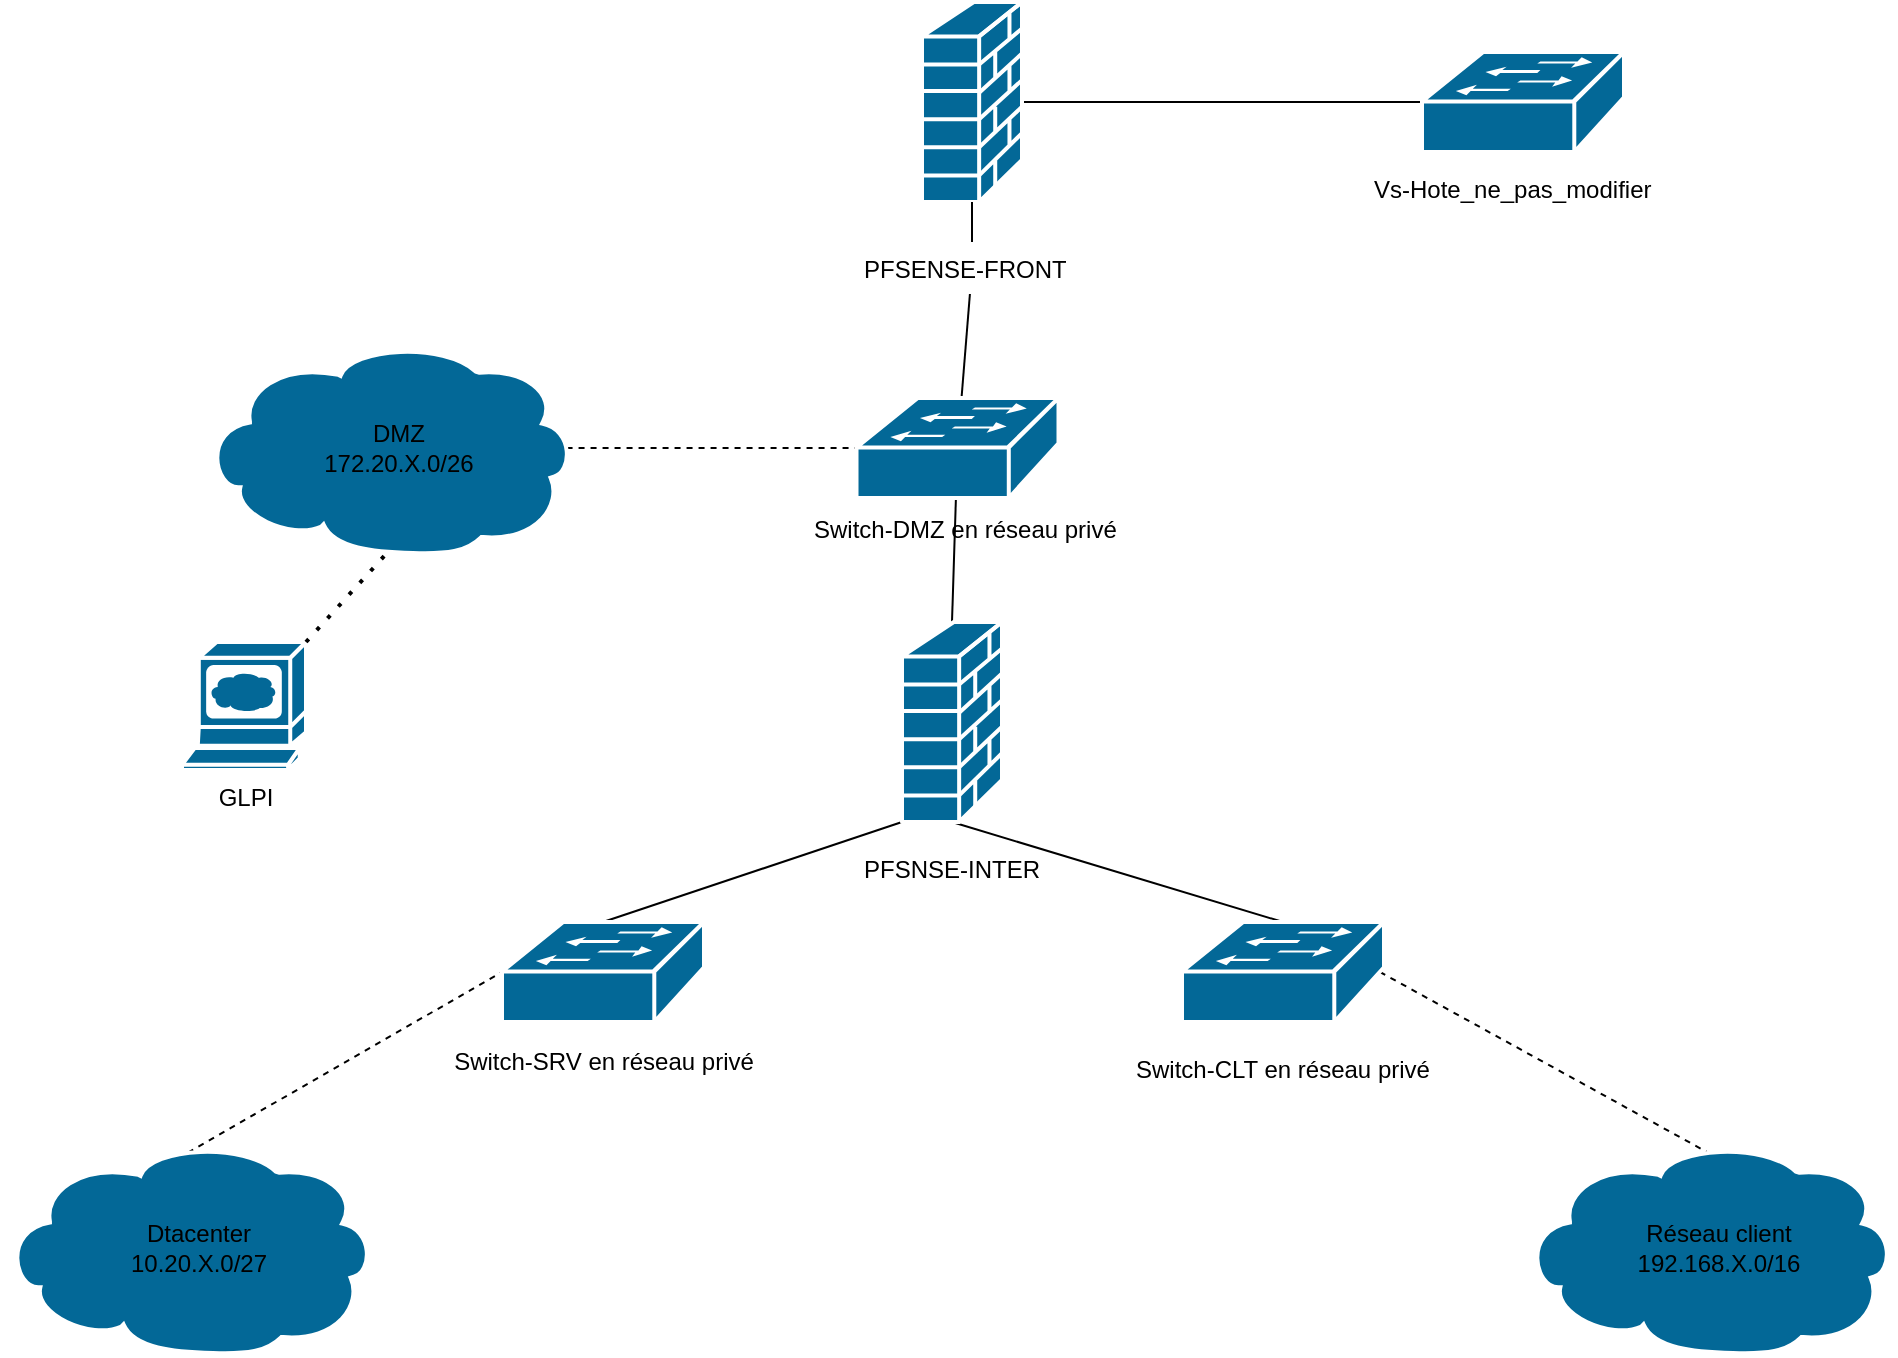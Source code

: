 <mxfile version="24.3.1" type="github">
  <diagram name="Page-1" id="c37626ed-c26b-45fb-9056-f9ebc6bb27b6">
    <mxGraphModel dx="2600" dy="746" grid="1" gridSize="10" guides="1" tooltips="1" connect="1" arrows="1" fold="1" page="1" pageScale="1" pageWidth="1100" pageHeight="850" background="none" math="0" shadow="0">
      <root>
        <mxCell id="0" />
        <mxCell id="1" parent="0" />
        <mxCell id="Mw6XRx1ax7J2ae0XiHtM-7" value="" style="endArrow=none;html=1;rounded=0;entryX=0;entryY=0.5;entryDx=0;entryDy=0;entryPerimeter=0;" edge="1" parent="1" source="Mw6XRx1ax7J2ae0XiHtM-2" target="Mw6XRx1ax7J2ae0XiHtM-1">
          <mxGeometry width="50" height="50" relative="1" as="geometry">
            <mxPoint x="530" y="140" as="sourcePoint" />
            <mxPoint x="580" y="90" as="targetPoint" />
          </mxGeometry>
        </mxCell>
        <mxCell id="Mw6XRx1ax7J2ae0XiHtM-9" value="" style="endArrow=none;html=1;rounded=0;exitX=0.5;exitY=0;exitDx=0;exitDy=0;exitPerimeter=0;" edge="1" parent="1" source="Mw6XRx1ax7J2ae0XiHtM-3">
          <mxGeometry width="50" height="50" relative="1" as="geometry">
            <mxPoint x="390" y="360" as="sourcePoint" />
            <mxPoint x="440" y="310" as="targetPoint" />
          </mxGeometry>
        </mxCell>
        <mxCell id="Mw6XRx1ax7J2ae0XiHtM-10" value="" style="endArrow=none;html=1;rounded=0;entryX=0;entryY=1;entryDx=0;entryDy=0;entryPerimeter=0;exitX=0.5;exitY=0;exitDx=0;exitDy=0;exitPerimeter=0;" edge="1" parent="1" source="Mw6XRx1ax7J2ae0XiHtM-5" target="Mw6XRx1ax7J2ae0XiHtM-4">
          <mxGeometry width="50" height="50" relative="1" as="geometry">
            <mxPoint x="300" y="520" as="sourcePoint" />
            <mxPoint x="350" y="470" as="targetPoint" />
          </mxGeometry>
        </mxCell>
        <mxCell id="Mw6XRx1ax7J2ae0XiHtM-11" value="" style="endArrow=none;html=1;rounded=0;exitX=0.5;exitY=1;exitDx=0;exitDy=0;exitPerimeter=0;entryX=0.5;entryY=0;entryDx=0;entryDy=0;entryPerimeter=0;" edge="1" parent="1" source="Mw6XRx1ax7J2ae0XiHtM-4" target="Mw6XRx1ax7J2ae0XiHtM-6">
          <mxGeometry width="50" height="50" relative="1" as="geometry">
            <mxPoint x="495" y="530" as="sourcePoint" />
            <mxPoint x="545" y="480" as="targetPoint" />
          </mxGeometry>
        </mxCell>
        <mxCell id="Mw6XRx1ax7J2ae0XiHtM-15" value="" style="endArrow=none;html=1;rounded=0;" edge="1" parent="1" source="Mw6XRx1ax7J2ae0XiHtM-3" target="Mw6XRx1ax7J2ae0XiHtM-14">
          <mxGeometry width="50" height="50" relative="1" as="geometry">
            <mxPoint x="445" y="260" as="sourcePoint" />
            <mxPoint x="445" y="170" as="targetPoint" />
            <Array as="points" />
          </mxGeometry>
        </mxCell>
        <mxCell id="Mw6XRx1ax7J2ae0XiHtM-23" value="" style="endArrow=none;dashed=1;html=1;rounded=0;exitX=0.98;exitY=0.5;exitDx=0;exitDy=0;exitPerimeter=0;entryX=0;entryY=0.5;entryDx=0;entryDy=0;entryPerimeter=0;" edge="1" parent="1" source="Mw6XRx1ax7J2ae0XiHtM-22" target="Mw6XRx1ax7J2ae0XiHtM-3">
          <mxGeometry width="50" height="50" relative="1" as="geometry">
            <mxPoint x="370" y="300" as="sourcePoint" />
            <mxPoint x="420" y="250" as="targetPoint" />
          </mxGeometry>
        </mxCell>
        <mxCell id="Mw6XRx1ax7J2ae0XiHtM-26" value="" style="endArrow=none;dashed=1;html=1;rounded=0;exitX=0.5;exitY=0.05;exitDx=0;exitDy=0;exitPerimeter=0;entryX=0;entryY=0.5;entryDx=0;entryDy=0;entryPerimeter=0;" edge="1" parent="1" source="Mw6XRx1ax7J2ae0XiHtM-21" target="Mw6XRx1ax7J2ae0XiHtM-5">
          <mxGeometry width="50" height="50" relative="1" as="geometry">
            <mxPoint x="110" y="650" as="sourcePoint" />
            <mxPoint x="160" y="600" as="targetPoint" />
          </mxGeometry>
        </mxCell>
        <mxCell id="Mw6XRx1ax7J2ae0XiHtM-28" value="" style="endArrow=none;dashed=1;html=1;rounded=0;exitX=0.98;exitY=0.5;exitDx=0;exitDy=0;exitPerimeter=0;entryX=0.5;entryY=0.05;entryDx=0;entryDy=0;entryPerimeter=0;" edge="1" parent="1" source="Mw6XRx1ax7J2ae0XiHtM-6" target="Mw6XRx1ax7J2ae0XiHtM-20">
          <mxGeometry width="50" height="50" relative="1" as="geometry">
            <mxPoint x="695.5" y="580" as="sourcePoint" />
            <mxPoint x="745.5" y="530" as="targetPoint" />
          </mxGeometry>
        </mxCell>
        <mxCell id="Mw6XRx1ax7J2ae0XiHtM-33" value="" style="endArrow=none;html=1;rounded=0;exitX=0.5;exitY=0;exitDx=0;exitDy=0;exitPerimeter=0;" edge="1" parent="1" source="Mw6XRx1ax7J2ae0XiHtM-4" target="Mw6XRx1ax7J2ae0XiHtM-3">
          <mxGeometry width="50" height="50" relative="1" as="geometry">
            <mxPoint x="435" y="380" as="sourcePoint" />
            <mxPoint x="440" y="310" as="targetPoint" />
          </mxGeometry>
        </mxCell>
        <mxCell id="Mw6XRx1ax7J2ae0XiHtM-34" value="" style="group" vertex="1" connectable="0" parent="1">
          <mxGeometry x="360" y="268" width="170" height="78" as="geometry" />
        </mxCell>
        <mxCell id="Mw6XRx1ax7J2ae0XiHtM-16" value="Switch-DMZ en réseau privé" style="text;strokeColor=none;fillColor=none;align=left;verticalAlign=top;spacingLeft=4;spacingRight=4;overflow=hidden;rotatable=0;points=[[0,0.5],[1,0.5]];portConstraint=eastwest;whiteSpace=wrap;html=1;" vertex="1" parent="Mw6XRx1ax7J2ae0XiHtM-34">
          <mxGeometry y="52" width="170" height="26" as="geometry" />
        </mxCell>
        <mxCell id="Mw6XRx1ax7J2ae0XiHtM-3" value="" style="shape=mxgraph.cisco.switches.workgroup_switch;sketch=0;html=1;pointerEvents=1;dashed=0;fillColor=#036897;strokeColor=#ffffff;strokeWidth=2;verticalLabelPosition=bottom;verticalAlign=top;align=center;outlineConnect=0;" vertex="1" parent="Mw6XRx1ax7J2ae0XiHtM-34">
          <mxGeometry x="27.25" width="101" height="50" as="geometry" />
        </mxCell>
        <mxCell id="Mw6XRx1ax7J2ae0XiHtM-35" value="" style="group" vertex="1" connectable="0" parent="1">
          <mxGeometry x="385" y="380" width="105.5" height="136" as="geometry" />
        </mxCell>
        <mxCell id="Mw6XRx1ax7J2ae0XiHtM-4" value="" style="shape=mxgraph.cisco.security.firewall;sketch=0;html=1;pointerEvents=1;dashed=0;fillColor=#036897;strokeColor=#ffffff;strokeWidth=2;verticalLabelPosition=bottom;verticalAlign=top;align=center;outlineConnect=0;" vertex="1" parent="Mw6XRx1ax7J2ae0XiHtM-35">
          <mxGeometry x="25" width="50" height="100" as="geometry" />
        </mxCell>
        <mxCell id="Mw6XRx1ax7J2ae0XiHtM-17" value="PFSNSE-INTER" style="text;strokeColor=none;fillColor=none;align=left;verticalAlign=top;spacingLeft=4;spacingRight=4;overflow=hidden;rotatable=0;points=[[0,0.5],[1,0.5]];portConstraint=eastwest;whiteSpace=wrap;html=1;" vertex="1" parent="Mw6XRx1ax7J2ae0XiHtM-35">
          <mxGeometry y="110" width="105.5" height="26" as="geometry" />
        </mxCell>
        <mxCell id="Mw6XRx1ax7J2ae0XiHtM-37" value="" style="group" vertex="1" connectable="0" parent="1">
          <mxGeometry x="170.5" y="530" width="180" height="85" as="geometry" />
        </mxCell>
        <mxCell id="Mw6XRx1ax7J2ae0XiHtM-5" value="&lt;div style=&quot;&quot;&gt;&lt;br&gt;&lt;/div&gt;" style="shape=mxgraph.cisco.switches.workgroup_switch;sketch=0;html=1;pointerEvents=1;dashed=0;fillColor=#036897;strokeColor=#ffffff;strokeWidth=2;verticalLabelPosition=bottom;verticalAlign=top;align=left;outlineConnect=0;" vertex="1" parent="Mw6XRx1ax7J2ae0XiHtM-37">
          <mxGeometry x="39.5" width="101" height="50" as="geometry" />
        </mxCell>
        <mxCell id="Mw6XRx1ax7J2ae0XiHtM-29" value="&lt;span style=&quot;text-align: left;&quot;&gt;Switch-SRV en réseau privé&lt;/span&gt;" style="text;html=1;align=center;verticalAlign=middle;whiteSpace=wrap;rounded=0;" vertex="1" parent="Mw6XRx1ax7J2ae0XiHtM-37">
          <mxGeometry y="55" width="180" height="30" as="geometry" />
        </mxCell>
        <mxCell id="Mw6XRx1ax7J2ae0XiHtM-38" value="" style="group" vertex="1" connectable="0" parent="1">
          <mxGeometry x="520.5" y="530" width="160" height="80" as="geometry" />
        </mxCell>
        <mxCell id="Mw6XRx1ax7J2ae0XiHtM-6" value="" style="shape=mxgraph.cisco.switches.workgroup_switch;sketch=0;html=1;pointerEvents=1;dashed=0;fillColor=#036897;strokeColor=#ffffff;strokeWidth=2;verticalLabelPosition=bottom;verticalAlign=top;align=center;outlineConnect=0;" vertex="1" parent="Mw6XRx1ax7J2ae0XiHtM-38">
          <mxGeometry x="29.5" width="101" height="50" as="geometry" />
        </mxCell>
        <mxCell id="Mw6XRx1ax7J2ae0XiHtM-18" value="Switch-CLT en réseau privé" style="text;strokeColor=none;fillColor=none;align=left;verticalAlign=top;spacingLeft=4;spacingRight=4;overflow=hidden;rotatable=0;points=[[0,0.5],[1,0.5]];portConstraint=eastwest;whiteSpace=wrap;html=1;" vertex="1" parent="Mw6XRx1ax7J2ae0XiHtM-38">
          <mxGeometry y="60" width="160" height="20" as="geometry" />
        </mxCell>
        <mxCell id="Mw6XRx1ax7J2ae0XiHtM-39" value="" style="group" vertex="1" connectable="0" parent="1">
          <mxGeometry x="385" y="70" width="120" height="146" as="geometry" />
        </mxCell>
        <mxCell id="Mw6XRx1ax7J2ae0XiHtM-2" value="" style="shape=mxgraph.cisco.security.firewall;sketch=0;html=1;pointerEvents=1;dashed=0;fillColor=#036897;strokeColor=#ffffff;strokeWidth=2;verticalLabelPosition=bottom;verticalAlign=top;align=center;outlineConnect=0;" vertex="1" parent="Mw6XRx1ax7J2ae0XiHtM-39">
          <mxGeometry x="35" width="50" height="100" as="geometry" />
        </mxCell>
        <mxCell id="Mw6XRx1ax7J2ae0XiHtM-14" value="PFSENSE-FRONT" style="text;strokeColor=none;fillColor=none;align=left;verticalAlign=top;spacingLeft=4;spacingRight=4;overflow=hidden;rotatable=0;points=[[0,0.5],[1,0.5]];portConstraint=eastwest;whiteSpace=wrap;html=1;" vertex="1" parent="Mw6XRx1ax7J2ae0XiHtM-39">
          <mxGeometry y="120" width="120" height="26" as="geometry" />
        </mxCell>
        <mxCell id="Mw6XRx1ax7J2ae0XiHtM-8" value="" style="endArrow=none;html=1;rounded=0;" edge="1" parent="Mw6XRx1ax7J2ae0XiHtM-39" source="Mw6XRx1ax7J2ae0XiHtM-14" target="Mw6XRx1ax7J2ae0XiHtM-2">
          <mxGeometry width="50" height="50" relative="1" as="geometry">
            <mxPoint x="24" y="150" as="sourcePoint" />
            <mxPoint x="74" y="100" as="targetPoint" />
            <Array as="points" />
          </mxGeometry>
        </mxCell>
        <mxCell id="Mw6XRx1ax7J2ae0XiHtM-40" value="" style="group" vertex="1" connectable="0" parent="1">
          <mxGeometry x="640" y="95" width="150" height="85" as="geometry" />
        </mxCell>
        <mxCell id="Mw6XRx1ax7J2ae0XiHtM-1" value="" style="shape=mxgraph.cisco.switches.workgroup_switch;sketch=0;html=1;pointerEvents=1;dashed=0;fillColor=#036897;strokeColor=#ffffff;strokeWidth=2;verticalLabelPosition=bottom;verticalAlign=top;align=center;outlineConnect=0;" vertex="1" parent="Mw6XRx1ax7J2ae0XiHtM-40">
          <mxGeometry x="30" width="101" height="50" as="geometry" />
        </mxCell>
        <mxCell id="Mw6XRx1ax7J2ae0XiHtM-13" value="Vs-Hote_ne_pas_modifier" style="text;strokeColor=none;fillColor=none;align=left;verticalAlign=top;spacingLeft=4;spacingRight=4;overflow=hidden;rotatable=0;points=[[0,0.5],[1,0.5]];portConstraint=eastwest;whiteSpace=wrap;html=1;" vertex="1" parent="Mw6XRx1ax7J2ae0XiHtM-40">
          <mxGeometry y="55" width="150" height="30" as="geometry" />
        </mxCell>
        <mxCell id="Mw6XRx1ax7J2ae0XiHtM-41" value="" style="group" vertex="1" connectable="0" parent="1">
          <mxGeometry x="-40" y="640" width="186" height="106" as="geometry" />
        </mxCell>
        <mxCell id="Mw6XRx1ax7J2ae0XiHtM-21" value="" style="shape=mxgraph.cisco.storage.cloud;sketch=0;html=1;pointerEvents=1;dashed=0;fillColor=#036897;strokeColor=#ffffff;strokeWidth=2;verticalLabelPosition=bottom;verticalAlign=top;align=center;outlineConnect=0;" vertex="1" parent="Mw6XRx1ax7J2ae0XiHtM-41">
          <mxGeometry width="186" height="106" as="geometry" />
        </mxCell>
        <mxCell id="Mw6XRx1ax7J2ae0XiHtM-30" value="Dtacenter&lt;div&gt;10.20.X.0/27&lt;/div&gt;" style="text;html=1;align=center;verticalAlign=middle;whiteSpace=wrap;rounded=0;" vertex="1" parent="Mw6XRx1ax7J2ae0XiHtM-41">
          <mxGeometry x="60" y="38" width="77" height="30" as="geometry" />
        </mxCell>
        <mxCell id="Mw6XRx1ax7J2ae0XiHtM-42" value="" style="group" vertex="1" connectable="0" parent="1">
          <mxGeometry x="720" y="640" width="186" height="106" as="geometry" />
        </mxCell>
        <mxCell id="Mw6XRx1ax7J2ae0XiHtM-20" value="" style="shape=mxgraph.cisco.storage.cloud;sketch=0;html=1;pointerEvents=1;dashed=0;fillColor=#036897;strokeColor=#ffffff;strokeWidth=2;verticalLabelPosition=bottom;verticalAlign=top;align=center;outlineConnect=0;" vertex="1" parent="Mw6XRx1ax7J2ae0XiHtM-42">
          <mxGeometry width="186" height="106" as="geometry" />
        </mxCell>
        <mxCell id="Mw6XRx1ax7J2ae0XiHtM-32" value="Réseau client&lt;div&gt;192.168.X.0/16&lt;/div&gt;" style="text;html=1;align=center;verticalAlign=middle;whiteSpace=wrap;rounded=0;" vertex="1" parent="Mw6XRx1ax7J2ae0XiHtM-42">
          <mxGeometry x="60" y="32" width="77" height="42" as="geometry" />
        </mxCell>
        <mxCell id="Mw6XRx1ax7J2ae0XiHtM-43" value="" style="group" vertex="1" connectable="0" parent="1">
          <mxGeometry x="60" y="240" width="186" height="106" as="geometry" />
        </mxCell>
        <mxCell id="Mw6XRx1ax7J2ae0XiHtM-22" value="" style="shape=mxgraph.cisco.storage.cloud;sketch=0;html=1;pointerEvents=1;dashed=0;fillColor=#036897;strokeColor=#ffffff;strokeWidth=2;verticalLabelPosition=bottom;verticalAlign=top;align=center;outlineConnect=0;" vertex="1" parent="Mw6XRx1ax7J2ae0XiHtM-43">
          <mxGeometry width="186" height="106" as="geometry" />
        </mxCell>
        <mxCell id="Mw6XRx1ax7J2ae0XiHtM-31" value="DMZ&lt;div&gt;172.20.X.0/26&lt;/div&gt;" style="text;html=1;align=center;verticalAlign=middle;whiteSpace=wrap;rounded=0;" vertex="1" parent="Mw6XRx1ax7J2ae0XiHtM-43">
          <mxGeometry x="60" y="38" width="77" height="30" as="geometry" />
        </mxCell>
        <mxCell id="Mw6XRx1ax7J2ae0XiHtM-47" value="" style="group" vertex="1" connectable="0" parent="1">
          <mxGeometry x="50" y="390" width="62" height="93" as="geometry" />
        </mxCell>
        <mxCell id="Mw6XRx1ax7J2ae0XiHtM-49" style="edgeStyle=orthogonalEdgeStyle;rounded=0;orthogonalLoop=1;jettySize=auto;html=1;exitX=0.5;exitY=0;exitDx=0;exitDy=0;exitPerimeter=0;" edge="1" parent="Mw6XRx1ax7J2ae0XiHtM-47" source="Mw6XRx1ax7J2ae0XiHtM-44">
          <mxGeometry relative="1" as="geometry">
            <mxPoint x="31.429" y="-0.357" as="targetPoint" />
          </mxGeometry>
        </mxCell>
        <mxCell id="Mw6XRx1ax7J2ae0XiHtM-44" value="" style="shape=mxgraph.cisco.computers_and_peripherals.web_browser;sketch=0;html=1;pointerEvents=1;dashed=0;fillColor=#036897;strokeColor=#ffffff;strokeWidth=2;verticalLabelPosition=bottom;verticalAlign=top;align=center;outlineConnect=0;" vertex="1" parent="Mw6XRx1ax7J2ae0XiHtM-47">
          <mxGeometry width="62" height="64" as="geometry" />
        </mxCell>
        <mxCell id="Mw6XRx1ax7J2ae0XiHtM-46" value="GLPI" style="text;html=1;align=center;verticalAlign=middle;whiteSpace=wrap;rounded=0;" vertex="1" parent="Mw6XRx1ax7J2ae0XiHtM-47">
          <mxGeometry x="2" y="63" width="60" height="30" as="geometry" />
        </mxCell>
        <mxCell id="Mw6XRx1ax7J2ae0XiHtM-48" value="" style="endArrow=none;dashed=1;html=1;dashPattern=1 3;strokeWidth=2;rounded=0;exitX=1;exitY=0;exitDx=0;exitDy=0;exitPerimeter=0;entryX=0.5;entryY=0.99;entryDx=0;entryDy=0;entryPerimeter=0;" edge="1" parent="1" source="Mw6XRx1ax7J2ae0XiHtM-44" target="Mw6XRx1ax7J2ae0XiHtM-22">
          <mxGeometry width="50" height="50" relative="1" as="geometry">
            <mxPoint x="128" y="425" as="sourcePoint" />
            <mxPoint x="178" y="375" as="targetPoint" />
          </mxGeometry>
        </mxCell>
      </root>
    </mxGraphModel>
  </diagram>
</mxfile>
